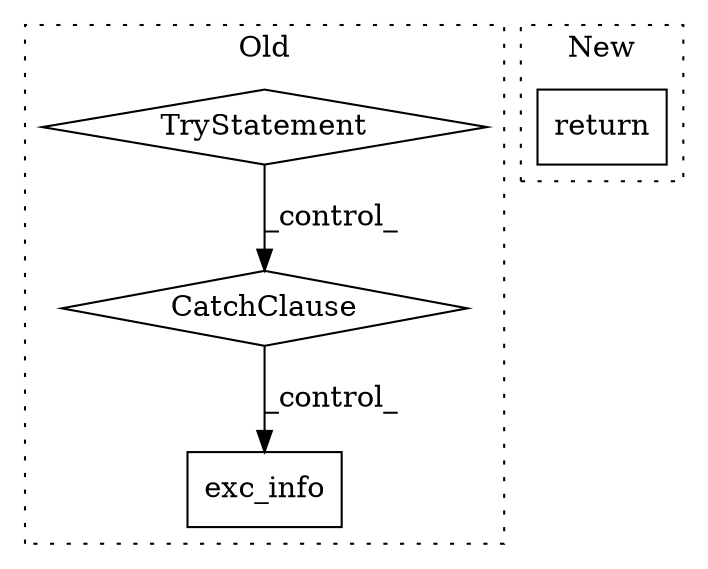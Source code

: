 digraph G {
subgraph cluster0 {
1 [label="exc_info" a="32" s="755" l="10" shape="box"];
3 [label="CatchClause" a="12" s="671,695" l="11,2" shape="diamond"];
4 [label="TryStatement" a="54" s="620" l="4" shape="diamond"];
label = "Old";
style="dotted";
}
subgraph cluster1 {
2 [label="return" a="41" s="476" l="7" shape="box"];
label = "New";
style="dotted";
}
3 -> 1 [label="_control_"];
4 -> 3 [label="_control_"];
}